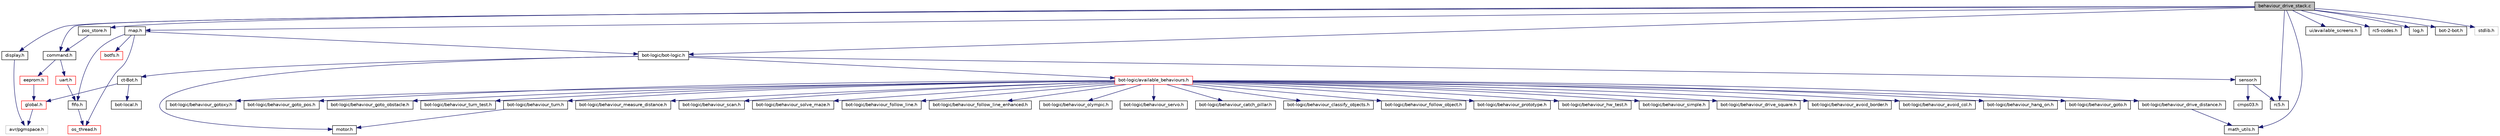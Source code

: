 digraph G
{
  edge [fontname="Helvetica",fontsize="10",labelfontname="Helvetica",labelfontsize="10"];
  node [fontname="Helvetica",fontsize="10",shape=record];
  Node1 [label="behaviour_drive_stack.c",height=0.2,width=0.4,color="black", fillcolor="grey75", style="filled" fontcolor="black"];
  Node1 -> Node2 [color="midnightblue",fontsize="10",style="solid",fontname="Helvetica"];
  Node2 [label="bot-logic/bot-logic.h",height=0.2,width=0.4,color="black", fillcolor="white", style="filled",URL="$bot-logic_8h.html",tooltip="High-Level-Routinen fuer die Steuerung des c&#39;t-Bots."];
  Node2 -> Node3 [color="midnightblue",fontsize="10",style="solid",fontname="Helvetica"];
  Node3 [label="ct-Bot.h",height=0.2,width=0.4,color="black", fillcolor="white", style="filled",URL="$ct-Bot_8h.html",tooltip="globale Schalter fuer die einzelnen Bot-Funktionalitaeten"];
  Node3 -> Node4 [color="midnightblue",fontsize="10",style="solid",fontname="Helvetica"];
  Node4 [label="global.h",height=0.2,width=0.4,color="red", fillcolor="white", style="filled",URL="$global_8h.html",tooltip="Allgemeine Definitionen und Datentypen."];
  Node4 -> Node5 [color="midnightblue",fontsize="10",style="solid",fontname="Helvetica"];
  Node5 [label="avr/pgmspace.h",height=0.2,width=0.4,color="grey75", fillcolor="white", style="filled"];
  Node3 -> Node6 [color="midnightblue",fontsize="10",style="solid",fontname="Helvetica"];
  Node6 [label="bot-local.h",height=0.2,width=0.4,color="black", fillcolor="white", style="filled",URL="$bot-local_8h.html",tooltip="Konstanten, die den Bot an reale Umgebungen anpassen."];
  Node2 -> Node7 [color="midnightblue",fontsize="10",style="solid",fontname="Helvetica"];
  Node7 [label="motor.h",height=0.2,width=0.4,color="black", fillcolor="white", style="filled",URL="$motor_8h.html",tooltip="High-Level Routinen fuer die Motorsteuerung des c&#39;t-Bots."];
  Node2 -> Node8 [color="midnightblue",fontsize="10",style="solid",fontname="Helvetica"];
  Node8 [label="sensor.h",height=0.2,width=0.4,color="black", fillcolor="white", style="filled",URL="$sensor_8h.html",tooltip="Architekturunabhaengiger Teil der Sensorsteuerung."];
  Node8 -> Node9 [color="midnightblue",fontsize="10",style="solid",fontname="Helvetica"];
  Node9 [label="rc5.h",height=0.2,width=0.4,color="black", fillcolor="white", style="filled",URL="$rc5_8h.html",tooltip="RC5-Fernbedienung / Basic-Tasten-Handler."];
  Node8 -> Node10 [color="midnightblue",fontsize="10",style="solid",fontname="Helvetica"];
  Node10 [label="cmps03.h",height=0.2,width=0.4,color="black", fillcolor="white", style="filled",URL="$cmps03_8h.html",tooltip="CMPS03-Treiber."];
  Node2 -> Node11 [color="midnightblue",fontsize="10",style="solid",fontname="Helvetica"];
  Node11 [label="bot-logic/available_behaviours.h",height=0.2,width=0.4,color="red", fillcolor="white", style="filled",URL="$available__behaviours_8h.html",tooltip="globale Schalter fuer die einzelnen Verhalten"];
  Node11 -> Node12 [color="midnightblue",fontsize="10",style="solid",fontname="Helvetica"];
  Node12 [label="bot-logic/behaviour_prototype.h",height=0.2,width=0.4,color="black", fillcolor="white", style="filled",URL="$behaviour__prototype_8h.html",tooltip="Rohling fuer eigene Verhalten."];
  Node11 -> Node13 [color="midnightblue",fontsize="10",style="solid",fontname="Helvetica"];
  Node13 [label="bot-logic/behaviour_hw_test.h",height=0.2,width=0.4,color="black", fillcolor="white", style="filled",URL="$behaviour__hw__test_8h.html",tooltip="Testcode fuer die Bot-Hardware (ehemals TEST_AVAILABLE_ANALOG, _DIGITAL, _MOTOR)"];
  Node11 -> Node14 [color="midnightblue",fontsize="10",style="solid",fontname="Helvetica"];
  Node14 [label="bot-logic/behaviour_simple.h",height=0.2,width=0.4,color="black", fillcolor="white", style="filled",URL="$behaviour__simple_8h.html",tooltip="ganz einfache Beispielverhalten Diese Datei sollte der Einstiegspunkt fuer eigene Experimente sein..."];
  Node11 -> Node15 [color="midnightblue",fontsize="10",style="solid",fontname="Helvetica"];
  Node15 [label="bot-logic/behaviour_drive_square.h",height=0.2,width=0.4,color="black", fillcolor="white", style="filled",URL="$behaviour__drive__square_8h.html",tooltip="Bot faehrt im Quadrat."];
  Node11 -> Node16 [color="midnightblue",fontsize="10",style="solid",fontname="Helvetica"];
  Node16 [label="bot-logic/behaviour_avoid_border.h",height=0.2,width=0.4,color="black", fillcolor="white", style="filled",URL="$behaviour__avoid__border_8h.html",tooltip="Vermeide Abgruende."];
  Node11 -> Node17 [color="midnightblue",fontsize="10",style="solid",fontname="Helvetica"];
  Node17 [label="bot-logic/behaviour_avoid_col.h",height=0.2,width=0.4,color="black", fillcolor="white", style="filled",URL="$behaviour__avoid__col_8h.html",tooltip="Vermeide Kollisionen."];
  Node11 -> Node18 [color="midnightblue",fontsize="10",style="solid",fontname="Helvetica"];
  Node18 [label="bot-logic/behaviour_hang_on.h",height=0.2,width=0.4,color="black", fillcolor="white", style="filled",URL="$behaviour__hang__on_8h.html",tooltip="Haengenbleiben Notfallverhalten."];
  Node11 -> Node19 [color="midnightblue",fontsize="10",style="solid",fontname="Helvetica"];
  Node19 [label="bot-logic/behaviour_goto.h",height=0.2,width=0.4,color="black", fillcolor="white", style="filled",URL="$behaviour__goto_8h.html",tooltip="Bot faehrt einen Punkt an."];
  Node11 -> Node20 [color="midnightblue",fontsize="10",style="solid",fontname="Helvetica"];
  Node20 [label="bot-logic/behaviour_gotoxy.h",height=0.2,width=0.4,color="black", fillcolor="white", style="filled",URL="$behaviour__gotoxy_8h.html",tooltip="Bot faehrt eine Position an."];
  Node11 -> Node21 [color="midnightblue",fontsize="10",style="solid",fontname="Helvetica"];
  Node21 [label="bot-logic/behaviour_goto_pos.h",height=0.2,width=0.4,color="black", fillcolor="white", style="filled",URL="$behaviour__goto__pos_8h.html",tooltip="Anfahren einer Position."];
  Node11 -> Node22 [color="midnightblue",fontsize="10",style="solid",fontname="Helvetica"];
  Node22 [label="bot-logic/behaviour_goto_obstacle.h",height=0.2,width=0.4,color="black", fillcolor="white", style="filled",URL="$behaviour__goto__obstacle_8h.html",tooltip="Anfahren eines Hindernisses."];
  Node11 -> Node23 [color="midnightblue",fontsize="10",style="solid",fontname="Helvetica"];
  Node23 [label="bot-logic/behaviour_turn.h",height=0.2,width=0.4,color="black", fillcolor="white", style="filled",URL="$behaviour__turn_8h.html",tooltip="Drehe den Bot."];
  Node23 -> Node7 [color="midnightblue",fontsize="10",style="solid",fontname="Helvetica"];
  Node11 -> Node24 [color="midnightblue",fontsize="10",style="solid",fontname="Helvetica"];
  Node24 [label="bot-logic/behaviour_turn_test.h",height=0.2,width=0.4,color="black", fillcolor="white", style="filled",URL="$behaviour__turn__test_8h.html",tooltip="Fuehrt mehrere Drehungen mit bot_turn() aus und misst die Fehler."];
  Node11 -> Node25 [color="midnightblue",fontsize="10",style="solid",fontname="Helvetica"];
  Node25 [label="bot-logic/behaviour_drive_distance.h",height=0.2,width=0.4,color="black", fillcolor="white", style="filled",URL="$behaviour__drive__distance_8h.html",tooltip="Bot faehrt ein Stueck."];
  Node25 -> Node26 [color="midnightblue",fontsize="10",style="solid",fontname="Helvetica"];
  Node26 [label="math_utils.h",height=0.2,width=0.4,color="black", fillcolor="white", style="filled",URL="$math__utils_8h.html",tooltip="Hilfsfunktionen fuer mathematische Dinge, architekturunabhaengig."];
  Node11 -> Node27 [color="midnightblue",fontsize="10",style="solid",fontname="Helvetica"];
  Node27 [label="bot-logic/behaviour_measure_distance.h",height=0.2,width=0.4,color="black", fillcolor="white", style="filled",URL="$behaviour__measure__distance_8h.html",tooltip="Ermittelt die aktuelle Entfernung eines Hindernisses mit den Distanzsensoren."];
  Node11 -> Node28 [color="midnightblue",fontsize="10",style="solid",fontname="Helvetica"];
  Node28 [label="bot-logic/behaviour_scan.h",height=0.2,width=0.4,color="black", fillcolor="white", style="filled",URL="$behaviour__scan_8h.html",tooltip="Scannt die Umgebung und traegt sie in die Karte ein."];
  Node11 -> Node29 [color="midnightblue",fontsize="10",style="solid",fontname="Helvetica"];
  Node29 [label="bot-logic/behaviour_solve_maze.h",height=0.2,width=0.4,color="black", fillcolor="white", style="filled",URL="$behaviour__solve__maze_8h.html",tooltip="Wandfolger durchs Labyrinth."];
  Node11 -> Node30 [color="midnightblue",fontsize="10",style="solid",fontname="Helvetica"];
  Node30 [label="bot-logic/behaviour_follow_line.h",height=0.2,width=0.4,color="black", fillcolor="white", style="filled",URL="$behaviour__follow__line_8h.html",tooltip="Linienverfolger."];
  Node11 -> Node31 [color="midnightblue",fontsize="10",style="solid",fontname="Helvetica"];
  Node31 [label="bot-logic/behaviour_follow_line_enhanced.h",height=0.2,width=0.4,color="black", fillcolor="white", style="filled",URL="$behaviour__follow__line__enhanced_8h.html",tooltip="erweiterter Linienverfolger, der auch mit Unterbrechungen und Hindernissen klarkommt"];
  Node11 -> Node32 [color="midnightblue",fontsize="10",style="solid",fontname="Helvetica"];
  Node32 [label="bot-logic/behaviour_olympic.h",height=0.2,width=0.4,color="black", fillcolor="white", style="filled",URL="$behaviour__olympic_8h.html",tooltip="Bot sucht Saeulen und faehrt dann Slalom."];
  Node11 -> Node33 [color="midnightblue",fontsize="10",style="solid",fontname="Helvetica"];
  Node33 [label="bot-logic/behaviour_servo.h",height=0.2,width=0.4,color="black", fillcolor="white", style="filled",URL="$behaviour__servo_8h.html",tooltip="kontrolliert die Servos"];
  Node11 -> Node34 [color="midnightblue",fontsize="10",style="solid",fontname="Helvetica"];
  Node34 [label="bot-logic/behaviour_catch_pillar.h",height=0.2,width=0.4,color="black", fillcolor="white", style="filled",URL="$behaviour__catch__pillar_8h.html",tooltip="Sucht nach einer Dose und faengt sie ein."];
  Node11 -> Node35 [color="midnightblue",fontsize="10",style="solid",fontname="Helvetica"];
  Node35 [label="bot-logic/behaviour_classify_objects.h",height=0.2,width=0.4,color="black", fillcolor="white", style="filled",URL="$behaviour__classify__objects_8h.html"];
  Node11 -> Node36 [color="midnightblue",fontsize="10",style="solid",fontname="Helvetica"];
  Node36 [label="bot-logic/behaviour_follow_object.h",height=0.2,width=0.4,color="black", fillcolor="white", style="filled",URL="$behaviour__follow__object_8h.html",tooltip="Verfolgung beweglicher Objekte."];
  Node1 -> Node37 [color="midnightblue",fontsize="10",style="solid",fontname="Helvetica"];
  Node37 [label="ui/available_screens.h",height=0.2,width=0.4,color="black", fillcolor="white", style="filled",URL="$available__screens_8h.html",tooltip="Die Schalter fuer sichtbare Screens finden sich hier."];
  Node1 -> Node38 [color="midnightblue",fontsize="10",style="solid",fontname="Helvetica"];
  Node38 [label="display.h",height=0.2,width=0.4,color="black", fillcolor="white", style="filled",URL="$display_8h.html",tooltip="Routinen zur Displaysteuerung."];
  Node38 -> Node5 [color="midnightblue",fontsize="10",style="solid",fontname="Helvetica"];
  Node1 -> Node9 [color="midnightblue",fontsize="10",style="solid",fontname="Helvetica"];
  Node1 -> Node39 [color="midnightblue",fontsize="10",style="solid",fontname="Helvetica"];
  Node39 [label="rc5-codes.h",height=0.2,width=0.4,color="black", fillcolor="white", style="filled",URL="$rc5-codes_8h.html",tooltip="RC5-Fernbedienungscodes."];
  Node1 -> Node40 [color="midnightblue",fontsize="10",style="solid",fontname="Helvetica"];
  Node40 [label="pos_store.h",height=0.2,width=0.4,color="black", fillcolor="white", style="filled",URL="$pos__store_8h.html",tooltip="Implementierung eines Positionsspeichers mit den ueblichen Stackbefehlen push(), pop() und FIFO-Befeh..."];
  Node40 -> Node41 [color="midnightblue",fontsize="10",style="solid",fontname="Helvetica"];
  Node41 [label="command.h",height=0.2,width=0.4,color="black", fillcolor="white", style="filled",URL="$command_8h.html",tooltip="Kommando-Management."];
  Node41 -> Node42 [color="midnightblue",fontsize="10",style="solid",fontname="Helvetica"];
  Node42 [label="eeprom.h",height=0.2,width=0.4,color="red", fillcolor="white", style="filled",URL="$eeprom_8h.html",tooltip="EEPROM-Zugriff."];
  Node42 -> Node4 [color="midnightblue",fontsize="10",style="solid",fontname="Helvetica"];
  Node41 -> Node43 [color="midnightblue",fontsize="10",style="solid",fontname="Helvetica"];
  Node43 [label="uart.h",height=0.2,width=0.4,color="red", fillcolor="white", style="filled",URL="$uart_8h.html",tooltip="Routinen zur seriellen Kommunikation."];
  Node43 -> Node44 [color="midnightblue",fontsize="10",style="solid",fontname="Helvetica"];
  Node44 [label="fifo.h",height=0.2,width=0.4,color="black", fillcolor="white", style="filled",URL="$fifo_8h.html",tooltip="Implementierung einer FIFO."];
  Node44 -> Node45 [color="midnightblue",fontsize="10",style="solid",fontname="Helvetica"];
  Node45 [label="os_thread.h",height=0.2,width=0.4,color="red", fillcolor="white", style="filled",URL="$os__thread_8h.html",tooltip="Threadmanagement fuer BotOS."];
  Node1 -> Node26 [color="midnightblue",fontsize="10",style="solid",fontname="Helvetica"];
  Node1 -> Node46 [color="midnightblue",fontsize="10",style="solid",fontname="Helvetica"];
  Node46 [label="map.h",height=0.2,width=0.4,color="black", fillcolor="white", style="filled",URL="$map_8h.html",tooltip="Karte."];
  Node46 -> Node2 [color="midnightblue",fontsize="10",style="solid",fontname="Helvetica"];
  Node46 -> Node44 [color="midnightblue",fontsize="10",style="solid",fontname="Helvetica"];
  Node46 -> Node45 [color="midnightblue",fontsize="10",style="solid",fontname="Helvetica"];
  Node46 -> Node47 [color="midnightblue",fontsize="10",style="solid",fontname="Helvetica"];
  Node47 [label="botfs.h",height=0.2,width=0.4,color="red", fillcolor="white", style="filled",URL="$botfs_8h.html",tooltip="Dateisystem BotFS."];
  Node1 -> Node41 [color="midnightblue",fontsize="10",style="solid",fontname="Helvetica"];
  Node1 -> Node48 [color="midnightblue",fontsize="10",style="solid",fontname="Helvetica"];
  Node48 [label="log.h",height=0.2,width=0.4,color="black", fillcolor="white", style="filled",URL="$log_8h.html",tooltip="Routinen zum Loggen von Informationen."];
  Node1 -> Node49 [color="midnightblue",fontsize="10",style="solid",fontname="Helvetica"];
  Node49 [label="bot-2-bot.h",height=0.2,width=0.4,color="black", fillcolor="white", style="filled",URL="$bot-2-bot_8h.html",tooltip="Bot-2-Bot-Kommunikation."];
  Node1 -> Node50 [color="midnightblue",fontsize="10",style="solid",fontname="Helvetica"];
  Node50 [label="stdlib.h",height=0.2,width=0.4,color="grey75", fillcolor="white", style="filled"];
}
